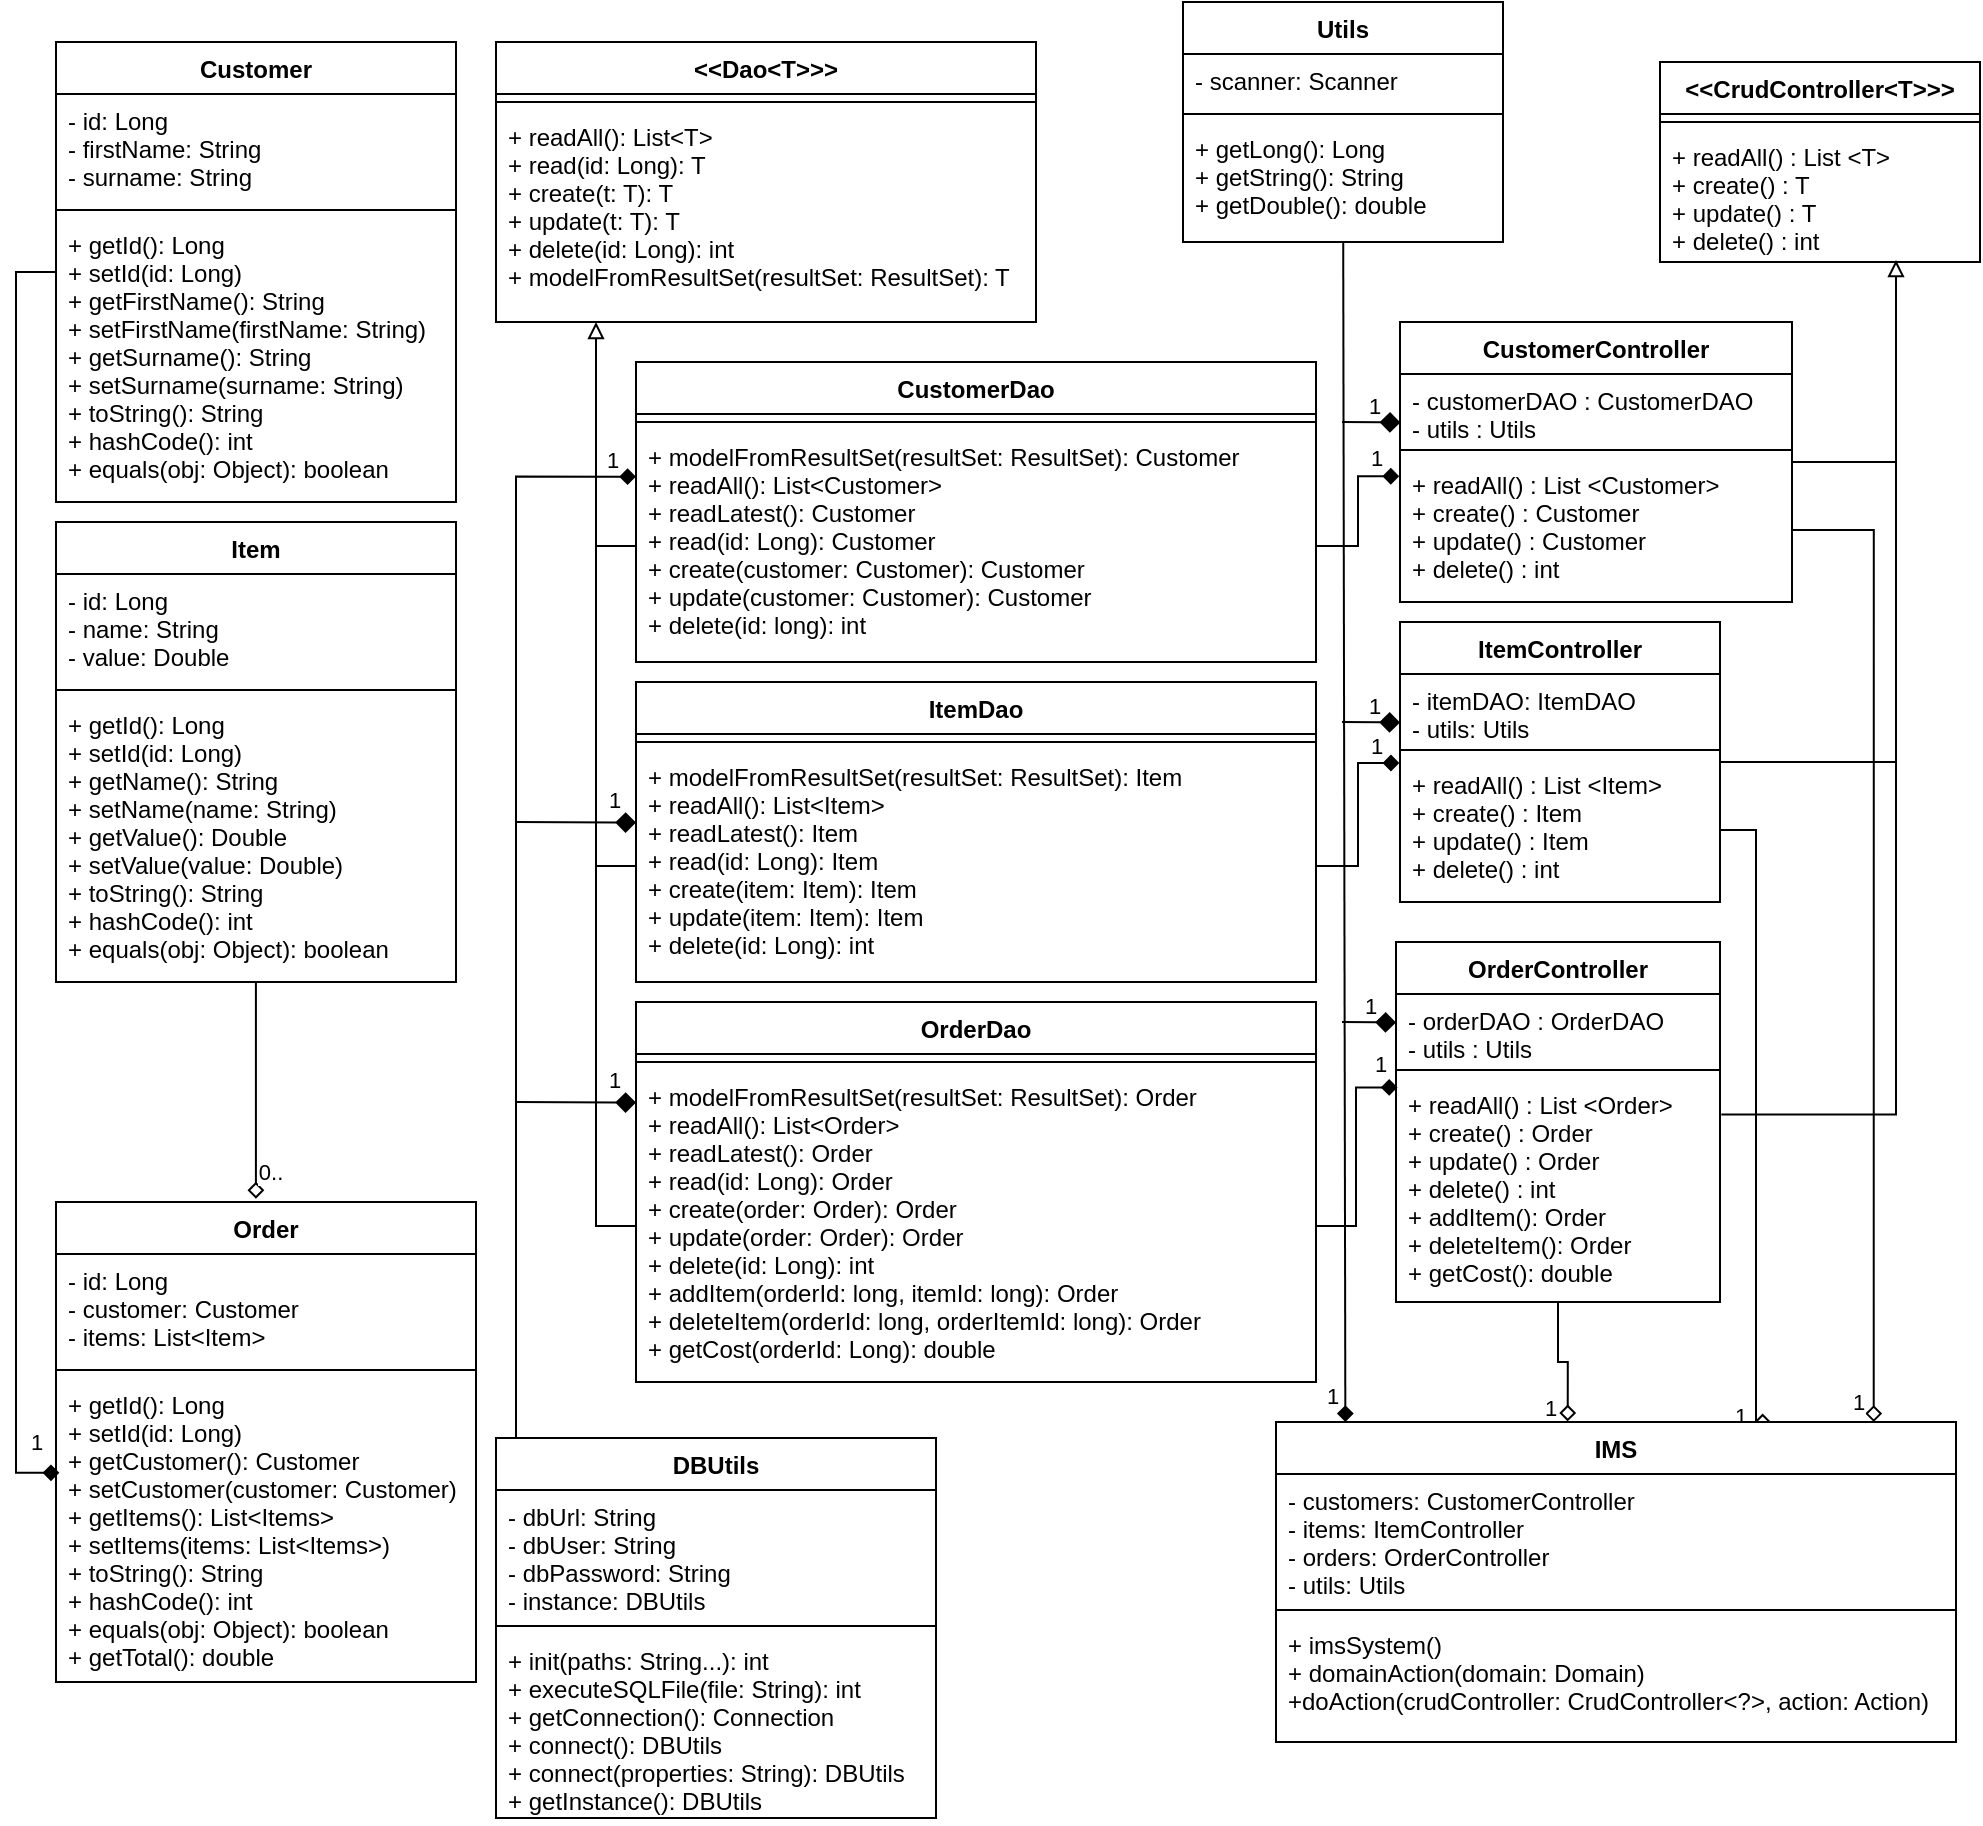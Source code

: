 <mxfile version="14.8.6" type="device"><diagram id="C5RBs43oDa-KdzZeNtuy" name="Page-1"><mxGraphModel dx="2500" dy="941" grid="1" gridSize="10" guides="1" tooltips="1" connect="1" arrows="1" fold="1" page="1" pageScale="1" pageWidth="827" pageHeight="1169" math="0" shadow="0"><root><mxCell id="WIyWlLk6GJQsqaUBKTNV-0"/><mxCell id="WIyWlLk6GJQsqaUBKTNV-1" parent="WIyWlLk6GJQsqaUBKTNV-0"/><mxCell id="c0L5Kfou37RC55B0jXUC-0" value="&lt;&lt;CrudController&lt;T&gt;&gt;&gt;" style="swimlane;fontStyle=1;align=center;verticalAlign=top;childLayout=stackLayout;horizontal=1;startSize=26;horizontalStack=0;resizeParent=1;resizeParentMax=0;resizeLast=0;collapsible=1;marginBottom=0;" parent="WIyWlLk6GJQsqaUBKTNV-1" vertex="1"><mxGeometry x="652" y="50" width="160" height="100" as="geometry"/></mxCell><mxCell id="c0L5Kfou37RC55B0jXUC-2" value="" style="line;strokeWidth=1;fillColor=none;align=left;verticalAlign=middle;spacingTop=-1;spacingLeft=3;spacingRight=3;rotatable=0;labelPosition=right;points=[];portConstraint=eastwest;" parent="c0L5Kfou37RC55B0jXUC-0" vertex="1"><mxGeometry y="26" width="160" height="8" as="geometry"/></mxCell><mxCell id="c0L5Kfou37RC55B0jXUC-3" value="+ readAll() : List &lt;T&gt;&#10;+ create() : T&#10;+ update() : T&#10;+ delete() : int" style="text;strokeColor=none;fillColor=none;align=left;verticalAlign=top;spacingLeft=4;spacingRight=4;overflow=hidden;rotatable=0;points=[[0,0.5],[1,0.5]];portConstraint=eastwest;" parent="c0L5Kfou37RC55B0jXUC-0" vertex="1"><mxGeometry y="34" width="160" height="66" as="geometry"/></mxCell><mxCell id="c0L5Kfou37RC55B0jXUC-24" style="edgeStyle=orthogonalEdgeStyle;rounded=0;orthogonalLoop=1;jettySize=auto;html=1;endArrow=block;endFill=0;" parent="WIyWlLk6GJQsqaUBKTNV-1" source="c0L5Kfou37RC55B0jXUC-8" edge="1"><mxGeometry relative="1" as="geometry"><mxPoint x="770" y="149" as="targetPoint"/><Array as="points"><mxPoint x="770" y="250"/><mxPoint x="770" y="149"/></Array></mxGeometry></mxCell><mxCell id="c0L5Kfou37RC55B0jXUC-8" value="CustomerController" style="swimlane;fontStyle=1;align=center;verticalAlign=top;childLayout=stackLayout;horizontal=1;startSize=26;horizontalStack=0;resizeParent=1;resizeParentMax=0;resizeLast=0;collapsible=1;marginBottom=0;" parent="WIyWlLk6GJQsqaUBKTNV-1" vertex="1"><mxGeometry x="522" y="180" width="196" height="140" as="geometry"/></mxCell><mxCell id="c0L5Kfou37RC55B0jXUC-9" value="- customerDAO : CustomerDAO&#10;- utils : Utils" style="text;strokeColor=none;fillColor=none;align=left;verticalAlign=top;spacingLeft=4;spacingRight=4;overflow=hidden;rotatable=0;points=[[0,0.5],[1,0.5]];portConstraint=eastwest;" parent="c0L5Kfou37RC55B0jXUC-8" vertex="1"><mxGeometry y="26" width="196" height="34" as="geometry"/></mxCell><mxCell id="c0L5Kfou37RC55B0jXUC-10" value="" style="line;strokeWidth=1;fillColor=none;align=left;verticalAlign=middle;spacingTop=-1;spacingLeft=3;spacingRight=3;rotatable=0;labelPosition=right;points=[];portConstraint=eastwest;" parent="c0L5Kfou37RC55B0jXUC-8" vertex="1"><mxGeometry y="60" width="196" height="8" as="geometry"/></mxCell><mxCell id="c0L5Kfou37RC55B0jXUC-11" value="+ readAll() : List &lt;Customer&gt;&#10;+ create() : Customer&#10;+ update() : Customer&#10;+ delete() : int" style="text;strokeColor=none;fillColor=none;align=left;verticalAlign=top;spacingLeft=4;spacingRight=4;overflow=hidden;rotatable=0;points=[[0,0.5],[1,0.5]];portConstraint=eastwest;" parent="c0L5Kfou37RC55B0jXUC-8" vertex="1"><mxGeometry y="68" width="196" height="72" as="geometry"/></mxCell><mxCell id="c0L5Kfou37RC55B0jXUC-25" style="edgeStyle=orthogonalEdgeStyle;rounded=0;orthogonalLoop=1;jettySize=auto;html=1;endArrow=none;endFill=0;" parent="WIyWlLk6GJQsqaUBKTNV-1" source="c0L5Kfou37RC55B0jXUC-12" edge="1"><mxGeometry relative="1" as="geometry"><mxPoint x="732" y="250" as="targetPoint"/><Array as="points"><mxPoint x="770" y="400"/><mxPoint x="770" y="250"/></Array></mxGeometry></mxCell><mxCell id="c0L5Kfou37RC55B0jXUC-68" value="1" style="edgeStyle=orthogonalEdgeStyle;rounded=0;orthogonalLoop=1;jettySize=auto;html=1;endArrow=diamond;endFill=0;verticalAlign=middle;entryX=0.728;entryY=0;entryDx=0;entryDy=0;entryPerimeter=0;spacingRight=-4;" parent="WIyWlLk6GJQsqaUBKTNV-1" source="c0L5Kfou37RC55B0jXUC-15" target="c0L5Kfou37RC55B0jXUC-61" edge="1"><mxGeometry x="0.935" y="-10" relative="1" as="geometry"><mxPoint x="700" y="729" as="targetPoint"/><Array as="points"><mxPoint x="700" y="434"/><mxPoint x="700" y="729"/><mxPoint x="700" y="729"/></Array><mxPoint as="offset"/></mxGeometry></mxCell><mxCell id="c0L5Kfou37RC55B0jXUC-12" value="ItemController" style="swimlane;fontStyle=1;align=center;verticalAlign=top;childLayout=stackLayout;horizontal=1;startSize=26;horizontalStack=0;resizeParent=1;resizeParentMax=0;resizeLast=0;collapsible=1;marginBottom=0;" parent="WIyWlLk6GJQsqaUBKTNV-1" vertex="1"><mxGeometry x="522" y="330" width="160" height="140" as="geometry"/></mxCell><mxCell id="c0L5Kfou37RC55B0jXUC-13" value="- itemDAO: ItemDAO&#10;- utils: Utils" style="text;strokeColor=none;fillColor=none;align=left;verticalAlign=top;spacingLeft=4;spacingRight=4;overflow=hidden;rotatable=0;points=[[0,0.5],[1,0.5]];portConstraint=eastwest;" parent="c0L5Kfou37RC55B0jXUC-12" vertex="1"><mxGeometry y="26" width="160" height="34" as="geometry"/></mxCell><mxCell id="c0L5Kfou37RC55B0jXUC-14" value="" style="line;strokeWidth=1;fillColor=none;align=left;verticalAlign=middle;spacingTop=-1;spacingLeft=3;spacingRight=3;rotatable=0;labelPosition=right;points=[];portConstraint=eastwest;" parent="c0L5Kfou37RC55B0jXUC-12" vertex="1"><mxGeometry y="60" width="160" height="8" as="geometry"/></mxCell><mxCell id="c0L5Kfou37RC55B0jXUC-15" value="+ readAll() : List &lt;Item&gt;&#10;+ create() : Item&#10;+ update() : Item&#10;+ delete() : int" style="text;strokeColor=none;fillColor=none;align=left;verticalAlign=top;spacingLeft=4;spacingRight=4;overflow=hidden;rotatable=0;points=[[0,0.5],[1,0.5]];portConstraint=eastwest;" parent="c0L5Kfou37RC55B0jXUC-12" vertex="1"><mxGeometry y="68" width="160" height="72" as="geometry"/></mxCell><mxCell id="c0L5Kfou37RC55B0jXUC-27" style="edgeStyle=orthogonalEdgeStyle;rounded=0;orthogonalLoop=1;jettySize=auto;html=1;endArrow=none;endFill=0;exitX=1.004;exitY=0.163;exitDx=0;exitDy=0;exitPerimeter=0;" parent="WIyWlLk6GJQsqaUBKTNV-1" source="c0L5Kfou37RC55B0jXUC-19" edge="1"><mxGeometry relative="1" as="geometry"><mxPoint x="770" y="240" as="targetPoint"/><Array as="points"><mxPoint x="770" y="576"/></Array></mxGeometry></mxCell><mxCell id="c0L5Kfou37RC55B0jXUC-66" value="1" style="edgeStyle=orthogonalEdgeStyle;rounded=0;orthogonalLoop=1;jettySize=auto;html=1;entryX=0.429;entryY=-0.002;entryDx=0;entryDy=0;entryPerimeter=0;endArrow=diamond;endFill=0;verticalAlign=middle;horizontal=1;spacingRight=-6;" parent="WIyWlLk6GJQsqaUBKTNV-1" source="c0L5Kfou37RC55B0jXUC-16" target="c0L5Kfou37RC55B0jXUC-61" edge="1"><mxGeometry x="0.786" y="-12" relative="1" as="geometry"><mxPoint as="offset"/></mxGeometry></mxCell><mxCell id="c0L5Kfou37RC55B0jXUC-16" value="OrderController" style="swimlane;fontStyle=1;align=center;verticalAlign=top;childLayout=stackLayout;horizontal=1;startSize=26;horizontalStack=0;resizeParent=1;resizeParentMax=0;resizeLast=0;collapsible=1;marginBottom=0;" parent="WIyWlLk6GJQsqaUBKTNV-1" vertex="1"><mxGeometry x="520" y="490" width="162" height="180" as="geometry"/></mxCell><mxCell id="c0L5Kfou37RC55B0jXUC-17" value="- orderDAO : OrderDAO&#10;- utils : Utils" style="text;strokeColor=none;fillColor=none;align=left;verticalAlign=top;spacingLeft=4;spacingRight=4;overflow=hidden;rotatable=0;points=[[0,0.5],[1,0.5]];portConstraint=eastwest;" parent="c0L5Kfou37RC55B0jXUC-16" vertex="1"><mxGeometry y="26" width="162" height="34" as="geometry"/></mxCell><mxCell id="c0L5Kfou37RC55B0jXUC-18" value="" style="line;strokeWidth=1;fillColor=none;align=left;verticalAlign=middle;spacingTop=-1;spacingLeft=3;spacingRight=3;rotatable=0;labelPosition=right;points=[];portConstraint=eastwest;" parent="c0L5Kfou37RC55B0jXUC-16" vertex="1"><mxGeometry y="60" width="162" height="8" as="geometry"/></mxCell><mxCell id="c0L5Kfou37RC55B0jXUC-19" value="+ readAll() : List &lt;Order&gt;&#10;+ create() : Order&#10;+ update() : Order&#10;+ delete() : int&#10;+ addItem(): Order&#10;+ deleteItem(): Order&#10;+ getCost(): double" style="text;strokeColor=none;fillColor=none;align=left;verticalAlign=top;spacingLeft=4;spacingRight=4;overflow=hidden;rotatable=0;points=[[0,0.5],[1,0.5]];portConstraint=eastwest;" parent="c0L5Kfou37RC55B0jXUC-16" vertex="1"><mxGeometry y="68" width="162" height="112" as="geometry"/></mxCell><mxCell id="c0L5Kfou37RC55B0jXUC-28" value="&lt;&lt;Dao&lt;T&gt;&gt;&gt;" style="swimlane;fontStyle=1;align=center;verticalAlign=top;childLayout=stackLayout;horizontal=1;startSize=26;horizontalStack=0;resizeParent=1;resizeParentMax=0;resizeLast=0;collapsible=1;marginBottom=0;" parent="WIyWlLk6GJQsqaUBKTNV-1" vertex="1"><mxGeometry x="70" y="40" width="270" height="140" as="geometry"/></mxCell><mxCell id="c0L5Kfou37RC55B0jXUC-30" value="" style="line;strokeWidth=1;fillColor=none;align=left;verticalAlign=middle;spacingTop=-1;spacingLeft=3;spacingRight=3;rotatable=0;labelPosition=right;points=[];portConstraint=eastwest;" parent="c0L5Kfou37RC55B0jXUC-28" vertex="1"><mxGeometry y="26" width="270" height="8" as="geometry"/></mxCell><mxCell id="c0L5Kfou37RC55B0jXUC-31" value="+ readAll(): List&lt;T&gt;&#10;+ read(id: Long): T&#10;+ create(t: T): T&#10;+ update(t: T): T&#10;+ delete(id: Long): int&#10;+ modelFromResultSet(resultSet: ResultSet): T" style="text;strokeColor=none;fillColor=none;align=left;verticalAlign=top;spacingLeft=4;spacingRight=4;overflow=hidden;rotatable=0;points=[[0,0.5],[1,0.5]];portConstraint=eastwest;" parent="c0L5Kfou37RC55B0jXUC-28" vertex="1"><mxGeometry y="34" width="270" height="106" as="geometry"/></mxCell><mxCell id="c0L5Kfou37RC55B0jXUC-40" value="CustomerDao" style="swimlane;fontStyle=1;align=center;verticalAlign=top;childLayout=stackLayout;horizontal=1;startSize=26;horizontalStack=0;resizeParent=1;resizeParentMax=0;resizeLast=0;collapsible=1;marginBottom=0;" parent="WIyWlLk6GJQsqaUBKTNV-1" vertex="1"><mxGeometry x="140" y="200" width="340" height="150" as="geometry"/></mxCell><mxCell id="c0L5Kfou37RC55B0jXUC-42" value="" style="line;strokeWidth=1;fillColor=none;align=left;verticalAlign=middle;spacingTop=-1;spacingLeft=3;spacingRight=3;rotatable=0;labelPosition=right;points=[];portConstraint=eastwest;" parent="c0L5Kfou37RC55B0jXUC-40" vertex="1"><mxGeometry y="26" width="340" height="8" as="geometry"/></mxCell><mxCell id="c0L5Kfou37RC55B0jXUC-43" value="+ modelFromResultSet(resultSet: ResultSet): Customer&#10;+ readAll(): List&lt;Customer&gt;&#10;+ readLatest(): Customer&#10;+ read(id: Long): Customer&#10;+ create(customer: Customer): Customer&#10;+ update(customer: Customer): Customer&#10;+ delete(id: long): int" style="text;strokeColor=none;fillColor=none;align=left;verticalAlign=top;spacingLeft=4;spacingRight=4;overflow=hidden;rotatable=0;points=[[0,0.5],[1,0.5]];portConstraint=eastwest;" parent="c0L5Kfou37RC55B0jXUC-40" vertex="1"><mxGeometry y="34" width="340" height="116" as="geometry"/></mxCell><mxCell id="c0L5Kfou37RC55B0jXUC-45" value="ItemDao" style="swimlane;fontStyle=1;align=center;verticalAlign=top;childLayout=stackLayout;horizontal=1;startSize=26;horizontalStack=0;resizeParent=1;resizeParentMax=0;resizeLast=0;collapsible=1;marginBottom=0;" parent="WIyWlLk6GJQsqaUBKTNV-1" vertex="1"><mxGeometry x="140" y="360" width="340" height="150" as="geometry"/></mxCell><mxCell id="c0L5Kfou37RC55B0jXUC-46" value="" style="line;strokeWidth=1;fillColor=none;align=left;verticalAlign=middle;spacingTop=-1;spacingLeft=3;spacingRight=3;rotatable=0;labelPosition=right;points=[];portConstraint=eastwest;" parent="c0L5Kfou37RC55B0jXUC-45" vertex="1"><mxGeometry y="26" width="340" height="8" as="geometry"/></mxCell><mxCell id="c0L5Kfou37RC55B0jXUC-47" value="+ modelFromResultSet(resultSet: ResultSet): Item&#10;+ readAll(): List&lt;Item&gt;&#10;+ readLatest(): Item&#10;+ read(id: Long): Item&#10;+ create(item: Item): Item&#10;+ update(item: Item): Item&#10;+ delete(id: Long): int" style="text;strokeColor=none;fillColor=none;align=left;verticalAlign=top;spacingLeft=4;spacingRight=4;overflow=hidden;rotatable=0;points=[[0,0.5],[1,0.5]];portConstraint=eastwest;" parent="c0L5Kfou37RC55B0jXUC-45" vertex="1"><mxGeometry y="34" width="340" height="116" as="geometry"/></mxCell><mxCell id="c0L5Kfou37RC55B0jXUC-48" value="OrderDao" style="swimlane;fontStyle=1;align=center;verticalAlign=top;childLayout=stackLayout;horizontal=1;startSize=26;horizontalStack=0;resizeParent=1;resizeParentMax=0;resizeLast=0;collapsible=1;marginBottom=0;" parent="WIyWlLk6GJQsqaUBKTNV-1" vertex="1"><mxGeometry x="140" y="520" width="340" height="190" as="geometry"/></mxCell><mxCell id="c0L5Kfou37RC55B0jXUC-49" value="" style="line;strokeWidth=1;fillColor=none;align=left;verticalAlign=middle;spacingTop=-1;spacingLeft=3;spacingRight=3;rotatable=0;labelPosition=right;points=[];portConstraint=eastwest;" parent="c0L5Kfou37RC55B0jXUC-48" vertex="1"><mxGeometry y="26" width="340" height="8" as="geometry"/></mxCell><mxCell id="c0L5Kfou37RC55B0jXUC-50" value="+ modelFromResultSet(resultSet: ResultSet): Order&#10;+ readAll(): List&lt;Order&gt;&#10;+ readLatest(): Order&#10;+ read(id: Long): Order&#10;+ create(order: Order): Order&#10;+ update(order: Order): Order&#10;+ delete(id: Long): int&#10;+ addItem(orderId: long, itemId: long): Order&#10;+ deleteItem(orderId: long, orderItemId: long): Order&#10;+ getCost(orderId: Long): double" style="text;strokeColor=none;fillColor=none;align=left;verticalAlign=top;spacingLeft=4;spacingRight=4;overflow=hidden;rotatable=0;points=[[0,0.5],[1,0.5]];portConstraint=eastwest;" parent="c0L5Kfou37RC55B0jXUC-48" vertex="1"><mxGeometry y="34" width="340" height="156" as="geometry"/></mxCell><mxCell id="c0L5Kfou37RC55B0jXUC-54" style="edgeStyle=orthogonalEdgeStyle;rounded=0;orthogonalLoop=1;jettySize=auto;html=1;endArrow=block;endFill=0;" parent="WIyWlLk6GJQsqaUBKTNV-1" source="c0L5Kfou37RC55B0jXUC-43" edge="1"><mxGeometry relative="1" as="geometry"><mxPoint x="120" y="180" as="targetPoint"/></mxGeometry></mxCell><mxCell id="c0L5Kfou37RC55B0jXUC-55" style="edgeStyle=orthogonalEdgeStyle;rounded=0;orthogonalLoop=1;jettySize=auto;html=1;endArrow=none;endFill=0;" parent="WIyWlLk6GJQsqaUBKTNV-1" source="c0L5Kfou37RC55B0jXUC-47" edge="1"><mxGeometry relative="1" as="geometry"><mxPoint x="120" y="280.0" as="targetPoint"/></mxGeometry></mxCell><mxCell id="c0L5Kfou37RC55B0jXUC-56" style="edgeStyle=orthogonalEdgeStyle;rounded=0;orthogonalLoop=1;jettySize=auto;html=1;endArrow=none;endFill=0;" parent="WIyWlLk6GJQsqaUBKTNV-1" source="c0L5Kfou37RC55B0jXUC-50" edge="1"><mxGeometry relative="1" as="geometry"><mxPoint x="120" y="440" as="targetPoint"/></mxGeometry></mxCell><mxCell id="c0L5Kfou37RC55B0jXUC-57" value="1" style="edgeStyle=orthogonalEdgeStyle;rounded=0;orthogonalLoop=1;jettySize=auto;html=1;entryX=-0.002;entryY=0.127;entryDx=0;entryDy=0;entryPerimeter=0;endArrow=diamond;endFill=1;verticalAlign=bottom;" parent="WIyWlLk6GJQsqaUBKTNV-1" source="c0L5Kfou37RC55B0jXUC-43" target="c0L5Kfou37RC55B0jXUC-11" edge="1"><mxGeometry x="0.697" relative="1" as="geometry"><mxPoint as="offset"/></mxGeometry></mxCell><mxCell id="c0L5Kfou37RC55B0jXUC-58" value="1" style="edgeStyle=orthogonalEdgeStyle;rounded=0;orthogonalLoop=1;jettySize=auto;html=1;entryX=-0.002;entryY=0.035;entryDx=0;entryDy=0;entryPerimeter=0;endArrow=diamond;endFill=1;verticalAlign=bottom;" parent="WIyWlLk6GJQsqaUBKTNV-1" source="c0L5Kfou37RC55B0jXUC-47" target="c0L5Kfou37RC55B0jXUC-15" edge="1"><mxGeometry x="0.749" relative="1" as="geometry"><mxPoint as="offset"/></mxGeometry></mxCell><mxCell id="c0L5Kfou37RC55B0jXUC-59" value="1" style="edgeStyle=orthogonalEdgeStyle;rounded=0;orthogonalLoop=1;jettySize=auto;html=1;endArrow=diamond;endFill=1;verticalAlign=middle;entryX=0.005;entryY=0.042;entryDx=0;entryDy=0;entryPerimeter=0;" parent="WIyWlLk6GJQsqaUBKTNV-1" source="c0L5Kfou37RC55B0jXUC-50" target="c0L5Kfou37RC55B0jXUC-19" edge="1"><mxGeometry x="0.83" y="12" relative="1" as="geometry"><mxPoint x="518" y="562" as="targetPoint"/><mxPoint as="offset"/></mxGeometry></mxCell><mxCell id="c0L5Kfou37RC55B0jXUC-61" value="IMS" style="swimlane;fontStyle=1;align=center;verticalAlign=top;childLayout=stackLayout;horizontal=1;startSize=26;horizontalStack=0;resizeParent=1;resizeParentMax=0;resizeLast=0;collapsible=1;marginBottom=0;" parent="WIyWlLk6GJQsqaUBKTNV-1" vertex="1"><mxGeometry x="460" y="730" width="340" height="160" as="geometry"/></mxCell><mxCell id="c0L5Kfou37RC55B0jXUC-62" value="- customers: CustomerController&#10;- items: ItemController&#10;- orders: OrderController&#10;- utils: Utils" style="text;strokeColor=none;fillColor=none;align=left;verticalAlign=top;spacingLeft=4;spacingRight=4;overflow=hidden;rotatable=0;points=[[0,0.5],[1,0.5]];portConstraint=eastwest;" parent="c0L5Kfou37RC55B0jXUC-61" vertex="1"><mxGeometry y="26" width="340" height="64" as="geometry"/></mxCell><mxCell id="c0L5Kfou37RC55B0jXUC-63" value="" style="line;strokeWidth=1;fillColor=none;align=left;verticalAlign=middle;spacingTop=-1;spacingLeft=3;spacingRight=3;rotatable=0;labelPosition=right;points=[];portConstraint=eastwest;" parent="c0L5Kfou37RC55B0jXUC-61" vertex="1"><mxGeometry y="90" width="340" height="8" as="geometry"/></mxCell><mxCell id="c0L5Kfou37RC55B0jXUC-64" value="+ imsSystem()&#10;+ domainAction(domain: Domain)&#10;+doAction(crudController: CrudController&lt;?&gt;, action: Action)" style="text;strokeColor=none;fillColor=none;align=left;verticalAlign=top;spacingLeft=4;spacingRight=4;overflow=hidden;rotatable=0;points=[[0,0.5],[1,0.5]];portConstraint=eastwest;" parent="c0L5Kfou37RC55B0jXUC-61" vertex="1"><mxGeometry y="98" width="340" height="62" as="geometry"/></mxCell><mxCell id="c0L5Kfou37RC55B0jXUC-70" value="1" style="edgeStyle=orthogonalEdgeStyle;rounded=0;orthogonalLoop=1;jettySize=auto;html=1;entryX=0.879;entryY=0;entryDx=0;entryDy=0;entryPerimeter=0;endArrow=diamond;endFill=0;verticalAlign=middle;spacingRight=-4;" parent="WIyWlLk6GJQsqaUBKTNV-1" source="c0L5Kfou37RC55B0jXUC-11" target="c0L5Kfou37RC55B0jXUC-61" edge="1"><mxGeometry x="0.958" y="-10" relative="1" as="geometry"><mxPoint as="offset"/></mxGeometry></mxCell><mxCell id="c0L5Kfou37RC55B0jXUC-75" value="1" style="rounded=0;orthogonalLoop=1;jettySize=auto;html=1;entryX=0.102;entryY=0;entryDx=0;entryDy=0;entryPerimeter=0;endArrow=diamond;endFill=1;verticalAlign=middle;spacingTop=-6;spacingRight=6;" parent="WIyWlLk6GJQsqaUBKTNV-1" source="c0L5Kfou37RC55B0jXUC-71" target="c0L5Kfou37RC55B0jXUC-61" edge="1"><mxGeometry x="0.966" y="-4" relative="1" as="geometry"><mxPoint as="offset"/></mxGeometry></mxCell><mxCell id="c0L5Kfou37RC55B0jXUC-71" value="Utils" style="swimlane;fontStyle=1;align=center;verticalAlign=top;childLayout=stackLayout;horizontal=1;startSize=26;horizontalStack=0;resizeParent=1;resizeParentMax=0;resizeLast=0;collapsible=1;marginBottom=0;" parent="WIyWlLk6GJQsqaUBKTNV-1" vertex="1"><mxGeometry x="413.5" y="20" width="160" height="120" as="geometry"/></mxCell><mxCell id="c0L5Kfou37RC55B0jXUC-72" value="- scanner: Scanner" style="text;strokeColor=none;fillColor=none;align=left;verticalAlign=top;spacingLeft=4;spacingRight=4;overflow=hidden;rotatable=0;points=[[0,0.5],[1,0.5]];portConstraint=eastwest;" parent="c0L5Kfou37RC55B0jXUC-71" vertex="1"><mxGeometry y="26" width="160" height="26" as="geometry"/></mxCell><mxCell id="c0L5Kfou37RC55B0jXUC-73" value="" style="line;strokeWidth=1;fillColor=none;align=left;verticalAlign=middle;spacingTop=-1;spacingLeft=3;spacingRight=3;rotatable=0;labelPosition=right;points=[];portConstraint=eastwest;" parent="c0L5Kfou37RC55B0jXUC-71" vertex="1"><mxGeometry y="52" width="160" height="8" as="geometry"/></mxCell><mxCell id="c0L5Kfou37RC55B0jXUC-74" value="+ getLong(): Long&#10;+ getString(): String&#10;+ getDouble(): double" style="text;strokeColor=none;fillColor=none;align=left;verticalAlign=top;spacingLeft=4;spacingRight=4;overflow=hidden;rotatable=0;points=[[0,0.5],[1,0.5]];portConstraint=eastwest;" parent="c0L5Kfou37RC55B0jXUC-71" vertex="1"><mxGeometry y="60" width="160" height="60" as="geometry"/></mxCell><mxCell id="c0L5Kfou37RC55B0jXUC-77" value="1" style="endArrow=diamond;html=1;startSize=6;endSize=8;sourcePerimeterSpacing=0;targetPerimeterSpacing=6;verticalAlign=middle;endFill=1;entryX=0.001;entryY=0.714;entryDx=0;entryDy=0;entryPerimeter=0;spacingTop=-2;spacingLeft=-2;" parent="WIyWlLk6GJQsqaUBKTNV-1" target="c0L5Kfou37RC55B0jXUC-9" edge="1"><mxGeometry x="0.16" y="7" width="50" height="50" relative="1" as="geometry"><mxPoint x="493" y="230" as="sourcePoint"/><mxPoint x="520" y="230" as="targetPoint"/><mxPoint as="offset"/></mxGeometry></mxCell><mxCell id="c0L5Kfou37RC55B0jXUC-80" value="1" style="endArrow=diamond;html=1;startSize=6;endSize=8;sourcePerimeterSpacing=0;targetPerimeterSpacing=6;verticalAlign=middle;endFill=1;entryX=0.001;entryY=0.714;entryDx=0;entryDy=0;entryPerimeter=0;spacingTop=-2;spacingLeft=-2;" parent="WIyWlLk6GJQsqaUBKTNV-1" edge="1"><mxGeometry x="0.16" y="7" width="50" height="50" relative="1" as="geometry"><mxPoint x="493" y="380" as="sourcePoint"/><mxPoint x="522" y="380.276" as="targetPoint"/><mxPoint as="offset"/></mxGeometry></mxCell><mxCell id="ePGe9rVXP2G3l1Lz2DLp-12" value="1" style="edgeStyle=orthogonalEdgeStyle;rounded=0;orthogonalLoop=1;jettySize=auto;html=1;entryX=0.008;entryY=0.312;entryDx=0;entryDy=0;entryPerimeter=0;endArrow=diamond;endFill=1;" edge="1" parent="WIyWlLk6GJQsqaUBKTNV-1" source="c0L5Kfou37RC55B0jXUC-81" target="c0L5Kfou37RC55B0jXUC-92"><mxGeometry x="0.884" y="10" relative="1" as="geometry"><Array as="points"><mxPoint x="-170" y="155"/><mxPoint x="-170" y="755"/></Array><mxPoint as="offset"/></mxGeometry></mxCell><mxCell id="c0L5Kfou37RC55B0jXUC-81" value="Customer" style="swimlane;fontStyle=1;align=center;verticalAlign=top;childLayout=stackLayout;horizontal=1;startSize=26;horizontalStack=0;resizeParent=1;resizeParentMax=0;resizeLast=0;collapsible=1;marginBottom=0;" parent="WIyWlLk6GJQsqaUBKTNV-1" vertex="1"><mxGeometry x="-150" y="40" width="200" height="230" as="geometry"/></mxCell><mxCell id="c0L5Kfou37RC55B0jXUC-82" value="- id: Long&#10;- firstName: String&#10;- surname: String" style="text;strokeColor=none;fillColor=none;align=left;verticalAlign=top;spacingLeft=4;spacingRight=4;overflow=hidden;rotatable=0;points=[[0,0.5],[1,0.5]];portConstraint=eastwest;" parent="c0L5Kfou37RC55B0jXUC-81" vertex="1"><mxGeometry y="26" width="200" height="54" as="geometry"/></mxCell><mxCell id="c0L5Kfou37RC55B0jXUC-83" value="" style="line;strokeWidth=1;fillColor=none;align=left;verticalAlign=middle;spacingTop=-1;spacingLeft=3;spacingRight=3;rotatable=0;labelPosition=right;points=[];portConstraint=eastwest;" parent="c0L5Kfou37RC55B0jXUC-81" vertex="1"><mxGeometry y="80" width="200" height="8" as="geometry"/></mxCell><mxCell id="c0L5Kfou37RC55B0jXUC-84" value="+ getId(): Long&#10;+ setId(id: Long)&#10;+ getFirstName(): String&#10;+ setFirstName(firstName: String)&#10;+ getSurname(): String&#10;+ setSurname(surname: String)&#10;+ toString(): String&#10;+ hashCode(): int&#10;+ equals(obj: Object): boolean" style="text;strokeColor=none;fillColor=none;align=left;verticalAlign=top;spacingLeft=4;spacingRight=4;overflow=hidden;rotatable=0;points=[[0,0.5],[1,0.5]];portConstraint=eastwest;" parent="c0L5Kfou37RC55B0jXUC-81" vertex="1"><mxGeometry y="88" width="200" height="142" as="geometry"/></mxCell><mxCell id="ePGe9rVXP2G3l1Lz2DLp-13" value="0.." style="edgeStyle=orthogonalEdgeStyle;rounded=0;orthogonalLoop=1;jettySize=auto;html=1;entryX=0.476;entryY=-0.007;entryDx=0;entryDy=0;entryPerimeter=0;endArrow=diamond;endFill=0;spacingRight=-5;spacingTop=9;" edge="1" parent="WIyWlLk6GJQsqaUBKTNV-1"><mxGeometry x="0.662" y="5" relative="1" as="geometry"><mxPoint x="-50.04" y="510" as="sourcePoint"/><mxPoint x="-50.04" y="618.32" as="targetPoint"/><mxPoint as="offset"/></mxGeometry></mxCell><mxCell id="c0L5Kfou37RC55B0jXUC-85" value="Item" style="swimlane;fontStyle=1;align=center;verticalAlign=top;childLayout=stackLayout;horizontal=1;startSize=26;horizontalStack=0;resizeParent=1;resizeParentMax=0;resizeLast=0;collapsible=1;marginBottom=0;" parent="WIyWlLk6GJQsqaUBKTNV-1" vertex="1"><mxGeometry x="-150" y="280" width="200" height="230" as="geometry"/></mxCell><mxCell id="c0L5Kfou37RC55B0jXUC-86" value="- id: Long&#10;- name: String&#10;- value: Double" style="text;strokeColor=none;fillColor=none;align=left;verticalAlign=top;spacingLeft=4;spacingRight=4;overflow=hidden;rotatable=0;points=[[0,0.5],[1,0.5]];portConstraint=eastwest;" parent="c0L5Kfou37RC55B0jXUC-85" vertex="1"><mxGeometry y="26" width="200" height="54" as="geometry"/></mxCell><mxCell id="c0L5Kfou37RC55B0jXUC-87" value="" style="line;strokeWidth=1;fillColor=none;align=left;verticalAlign=middle;spacingTop=-1;spacingLeft=3;spacingRight=3;rotatable=0;labelPosition=right;points=[];portConstraint=eastwest;" parent="c0L5Kfou37RC55B0jXUC-85" vertex="1"><mxGeometry y="80" width="200" height="8" as="geometry"/></mxCell><mxCell id="c0L5Kfou37RC55B0jXUC-88" value="+ getId(): Long&#10;+ setId(id: Long)&#10;+ getName(): String&#10;+ setName(name: String)&#10;+ getValue(): Double&#10;+ setValue(value: Double)&#10;+ toString(): String&#10;+ hashCode(): int&#10;+ equals(obj: Object): boolean" style="text;strokeColor=none;fillColor=none;align=left;verticalAlign=top;spacingLeft=4;spacingRight=4;overflow=hidden;rotatable=0;points=[[0,0.5],[1,0.5]];portConstraint=eastwest;" parent="c0L5Kfou37RC55B0jXUC-85" vertex="1"><mxGeometry y="88" width="200" height="142" as="geometry"/></mxCell><mxCell id="c0L5Kfou37RC55B0jXUC-89" value="Order" style="swimlane;fontStyle=1;align=center;verticalAlign=top;childLayout=stackLayout;horizontal=1;startSize=26;horizontalStack=0;resizeParent=1;resizeParentMax=0;resizeLast=0;collapsible=1;marginBottom=0;" parent="WIyWlLk6GJQsqaUBKTNV-1" vertex="1"><mxGeometry x="-150" y="620" width="210" height="240" as="geometry"/></mxCell><mxCell id="c0L5Kfou37RC55B0jXUC-90" value="- id: Long&#10;- customer: Customer&#10;- items: List&lt;Item&gt;" style="text;strokeColor=none;fillColor=none;align=left;verticalAlign=top;spacingLeft=4;spacingRight=4;overflow=hidden;rotatable=0;points=[[0,0.5],[1,0.5]];portConstraint=eastwest;" parent="c0L5Kfou37RC55B0jXUC-89" vertex="1"><mxGeometry y="26" width="210" height="54" as="geometry"/></mxCell><mxCell id="c0L5Kfou37RC55B0jXUC-91" value="" style="line;strokeWidth=1;fillColor=none;align=left;verticalAlign=middle;spacingTop=-1;spacingLeft=3;spacingRight=3;rotatable=0;labelPosition=right;points=[];portConstraint=eastwest;" parent="c0L5Kfou37RC55B0jXUC-89" vertex="1"><mxGeometry y="80" width="210" height="8" as="geometry"/></mxCell><mxCell id="c0L5Kfou37RC55B0jXUC-92" value="+ getId(): Long&#10;+ setId(id: Long)&#10;+ getCustomer(): Customer&#10;+ setCustomer(customer: Customer)&#10;+ getItems(): List&lt;Items&gt;&#10;+ setItems(items: List&lt;Items&gt;)&#10;+ toString(): String&#10;+ hashCode(): int&#10;+ equals(obj: Object): boolean&#10;+ getTotal(): double" style="text;strokeColor=none;fillColor=none;align=left;verticalAlign=top;spacingLeft=4;spacingRight=4;overflow=hidden;rotatable=0;points=[[0,0.5],[1,0.5]];portConstraint=eastwest;" parent="c0L5Kfou37RC55B0jXUC-89" vertex="1"><mxGeometry y="88" width="210" height="152" as="geometry"/></mxCell><mxCell id="c0L5Kfou37RC55B0jXUC-95" value="1" style="endArrow=diamond;html=1;startSize=6;endSize=8;sourcePerimeterSpacing=0;targetPerimeterSpacing=6;verticalAlign=middle;endFill=1;entryX=0.001;entryY=0.714;entryDx=0;entryDy=0;entryPerimeter=0;spacingTop=-2;spacingLeft=-3;" parent="WIyWlLk6GJQsqaUBKTNV-1" edge="1"><mxGeometry x="0.16" y="7" width="50" height="50" relative="1" as="geometry"><mxPoint x="493" y="530" as="sourcePoint"/><mxPoint x="519.996" y="530.276" as="targetPoint"/><mxPoint as="offset"/></mxGeometry></mxCell><mxCell id="ePGe9rVXP2G3l1Lz2DLp-9" value="1" style="edgeStyle=orthogonalEdgeStyle;rounded=0;orthogonalLoop=1;jettySize=auto;html=1;entryX=0;entryY=0.201;entryDx=0;entryDy=0;entryPerimeter=0;endArrow=diamond;endFill=1;spacingTop=-3;spacingLeft=-3;" edge="1" parent="WIyWlLk6GJQsqaUBKTNV-1" source="ePGe9rVXP2G3l1Lz2DLp-4" target="c0L5Kfou37RC55B0jXUC-43"><mxGeometry x="0.963" y="7" relative="1" as="geometry"><mxPoint x="80" y="257" as="targetPoint"/><Array as="points"><mxPoint x="80" y="257"/></Array><mxPoint as="offset"/></mxGeometry></mxCell><mxCell id="ePGe9rVXP2G3l1Lz2DLp-4" value="DBUtils" style="swimlane;fontStyle=1;align=center;verticalAlign=top;childLayout=stackLayout;horizontal=1;startSize=26;horizontalStack=0;resizeParent=1;resizeParentMax=0;resizeLast=0;collapsible=1;marginBottom=0;" vertex="1" parent="WIyWlLk6GJQsqaUBKTNV-1"><mxGeometry x="70" y="738" width="220" height="190" as="geometry"/></mxCell><mxCell id="ePGe9rVXP2G3l1Lz2DLp-5" value="- dbUrl: String&#10;- dbUser: String&#10;- dbPassword: String&#10;- instance: DBUtils&#10;" style="text;strokeColor=none;fillColor=none;align=left;verticalAlign=top;spacingLeft=4;spacingRight=4;overflow=hidden;rotatable=0;points=[[0,0.5],[1,0.5]];portConstraint=eastwest;" vertex="1" parent="ePGe9rVXP2G3l1Lz2DLp-4"><mxGeometry y="26" width="220" height="64" as="geometry"/></mxCell><mxCell id="ePGe9rVXP2G3l1Lz2DLp-6" value="" style="line;strokeWidth=1;fillColor=none;align=left;verticalAlign=middle;spacingTop=-1;spacingLeft=3;spacingRight=3;rotatable=0;labelPosition=right;points=[];portConstraint=eastwest;" vertex="1" parent="ePGe9rVXP2G3l1Lz2DLp-4"><mxGeometry y="90" width="220" height="8" as="geometry"/></mxCell><mxCell id="ePGe9rVXP2G3l1Lz2DLp-7" value="+ init(paths: String...): int&#10;+ executeSQLFile(file: String): int&#10;+ getConnection(): Connection&#10;+ connect(): DBUtils&#10;+ connect(properties: String): DBUtils&#10;+ getInstance(): DBUtils" style="text;strokeColor=none;fillColor=none;align=left;verticalAlign=top;spacingLeft=4;spacingRight=4;overflow=hidden;rotatable=0;points=[[0,0.5],[1,0.5]];portConstraint=eastwest;" vertex="1" parent="ePGe9rVXP2G3l1Lz2DLp-4"><mxGeometry y="98" width="220" height="92" as="geometry"/></mxCell><mxCell id="ePGe9rVXP2G3l1Lz2DLp-10" value="1" style="endArrow=diamond;html=1;startSize=6;endSize=8;sourcePerimeterSpacing=0;targetPerimeterSpacing=6;verticalAlign=middle;endFill=1;entryX=0;entryY=0.313;entryDx=0;entryDy=0;entryPerimeter=0;spacingTop=-2;spacingLeft=-2;" edge="1" parent="WIyWlLk6GJQsqaUBKTNV-1" target="c0L5Kfou37RC55B0jXUC-47"><mxGeometry x="0.665" y="10" width="50" height="50" relative="1" as="geometry"><mxPoint x="80" y="430.0" as="sourcePoint"/><mxPoint x="109" y="430.276" as="targetPoint"/><mxPoint as="offset"/></mxGeometry></mxCell><mxCell id="ePGe9rVXP2G3l1Lz2DLp-11" value="1" style="endArrow=diamond;html=1;startSize=6;endSize=8;sourcePerimeterSpacing=0;targetPerimeterSpacing=6;verticalAlign=middle;endFill=1;entryX=0;entryY=0.313;entryDx=0;entryDy=0;entryPerimeter=0;spacingTop=-2;spacingLeft=-2;" edge="1" parent="WIyWlLk6GJQsqaUBKTNV-1"><mxGeometry x="0.665" y="10" width="50" height="50" relative="1" as="geometry"><mxPoint x="80" y="570" as="sourcePoint"/><mxPoint x="140" y="570.308" as="targetPoint"/><mxPoint as="offset"/></mxGeometry></mxCell></root></mxGraphModel></diagram></mxfile>